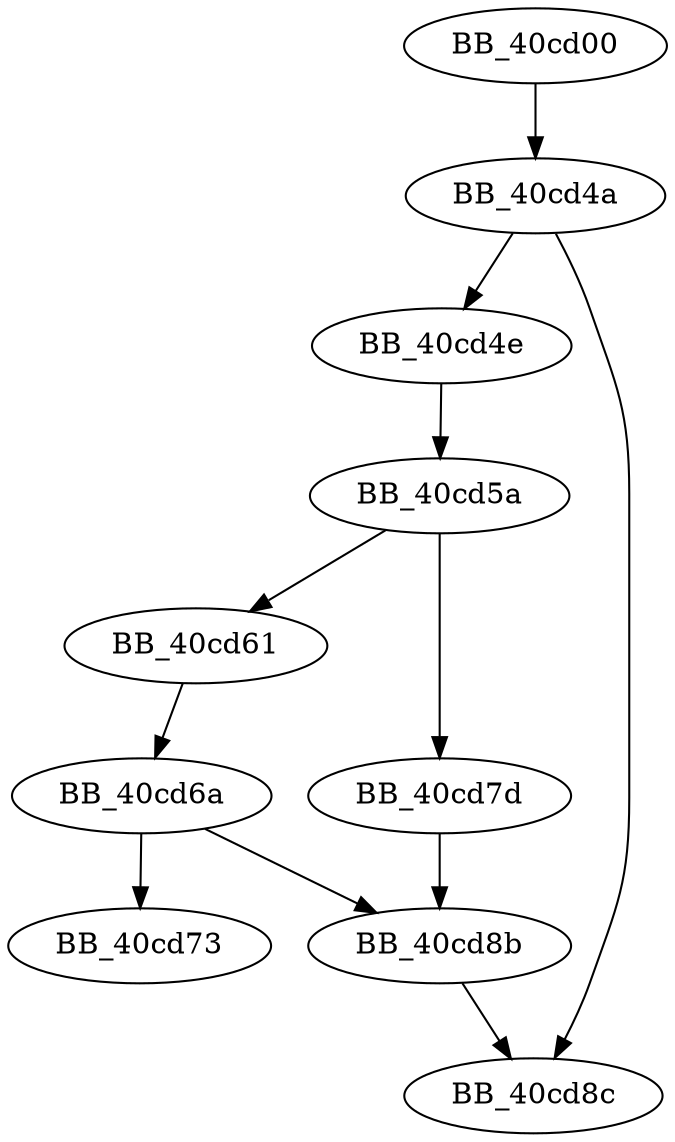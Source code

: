 DiGraph sub_40CD00{
BB_40cd00->BB_40cd4a
BB_40cd4a->BB_40cd4e
BB_40cd4a->BB_40cd8c
BB_40cd4e->BB_40cd5a
BB_40cd5a->BB_40cd61
BB_40cd5a->BB_40cd7d
BB_40cd61->BB_40cd6a
BB_40cd6a->BB_40cd73
BB_40cd6a->BB_40cd8b
BB_40cd7d->BB_40cd8b
BB_40cd8b->BB_40cd8c
}
